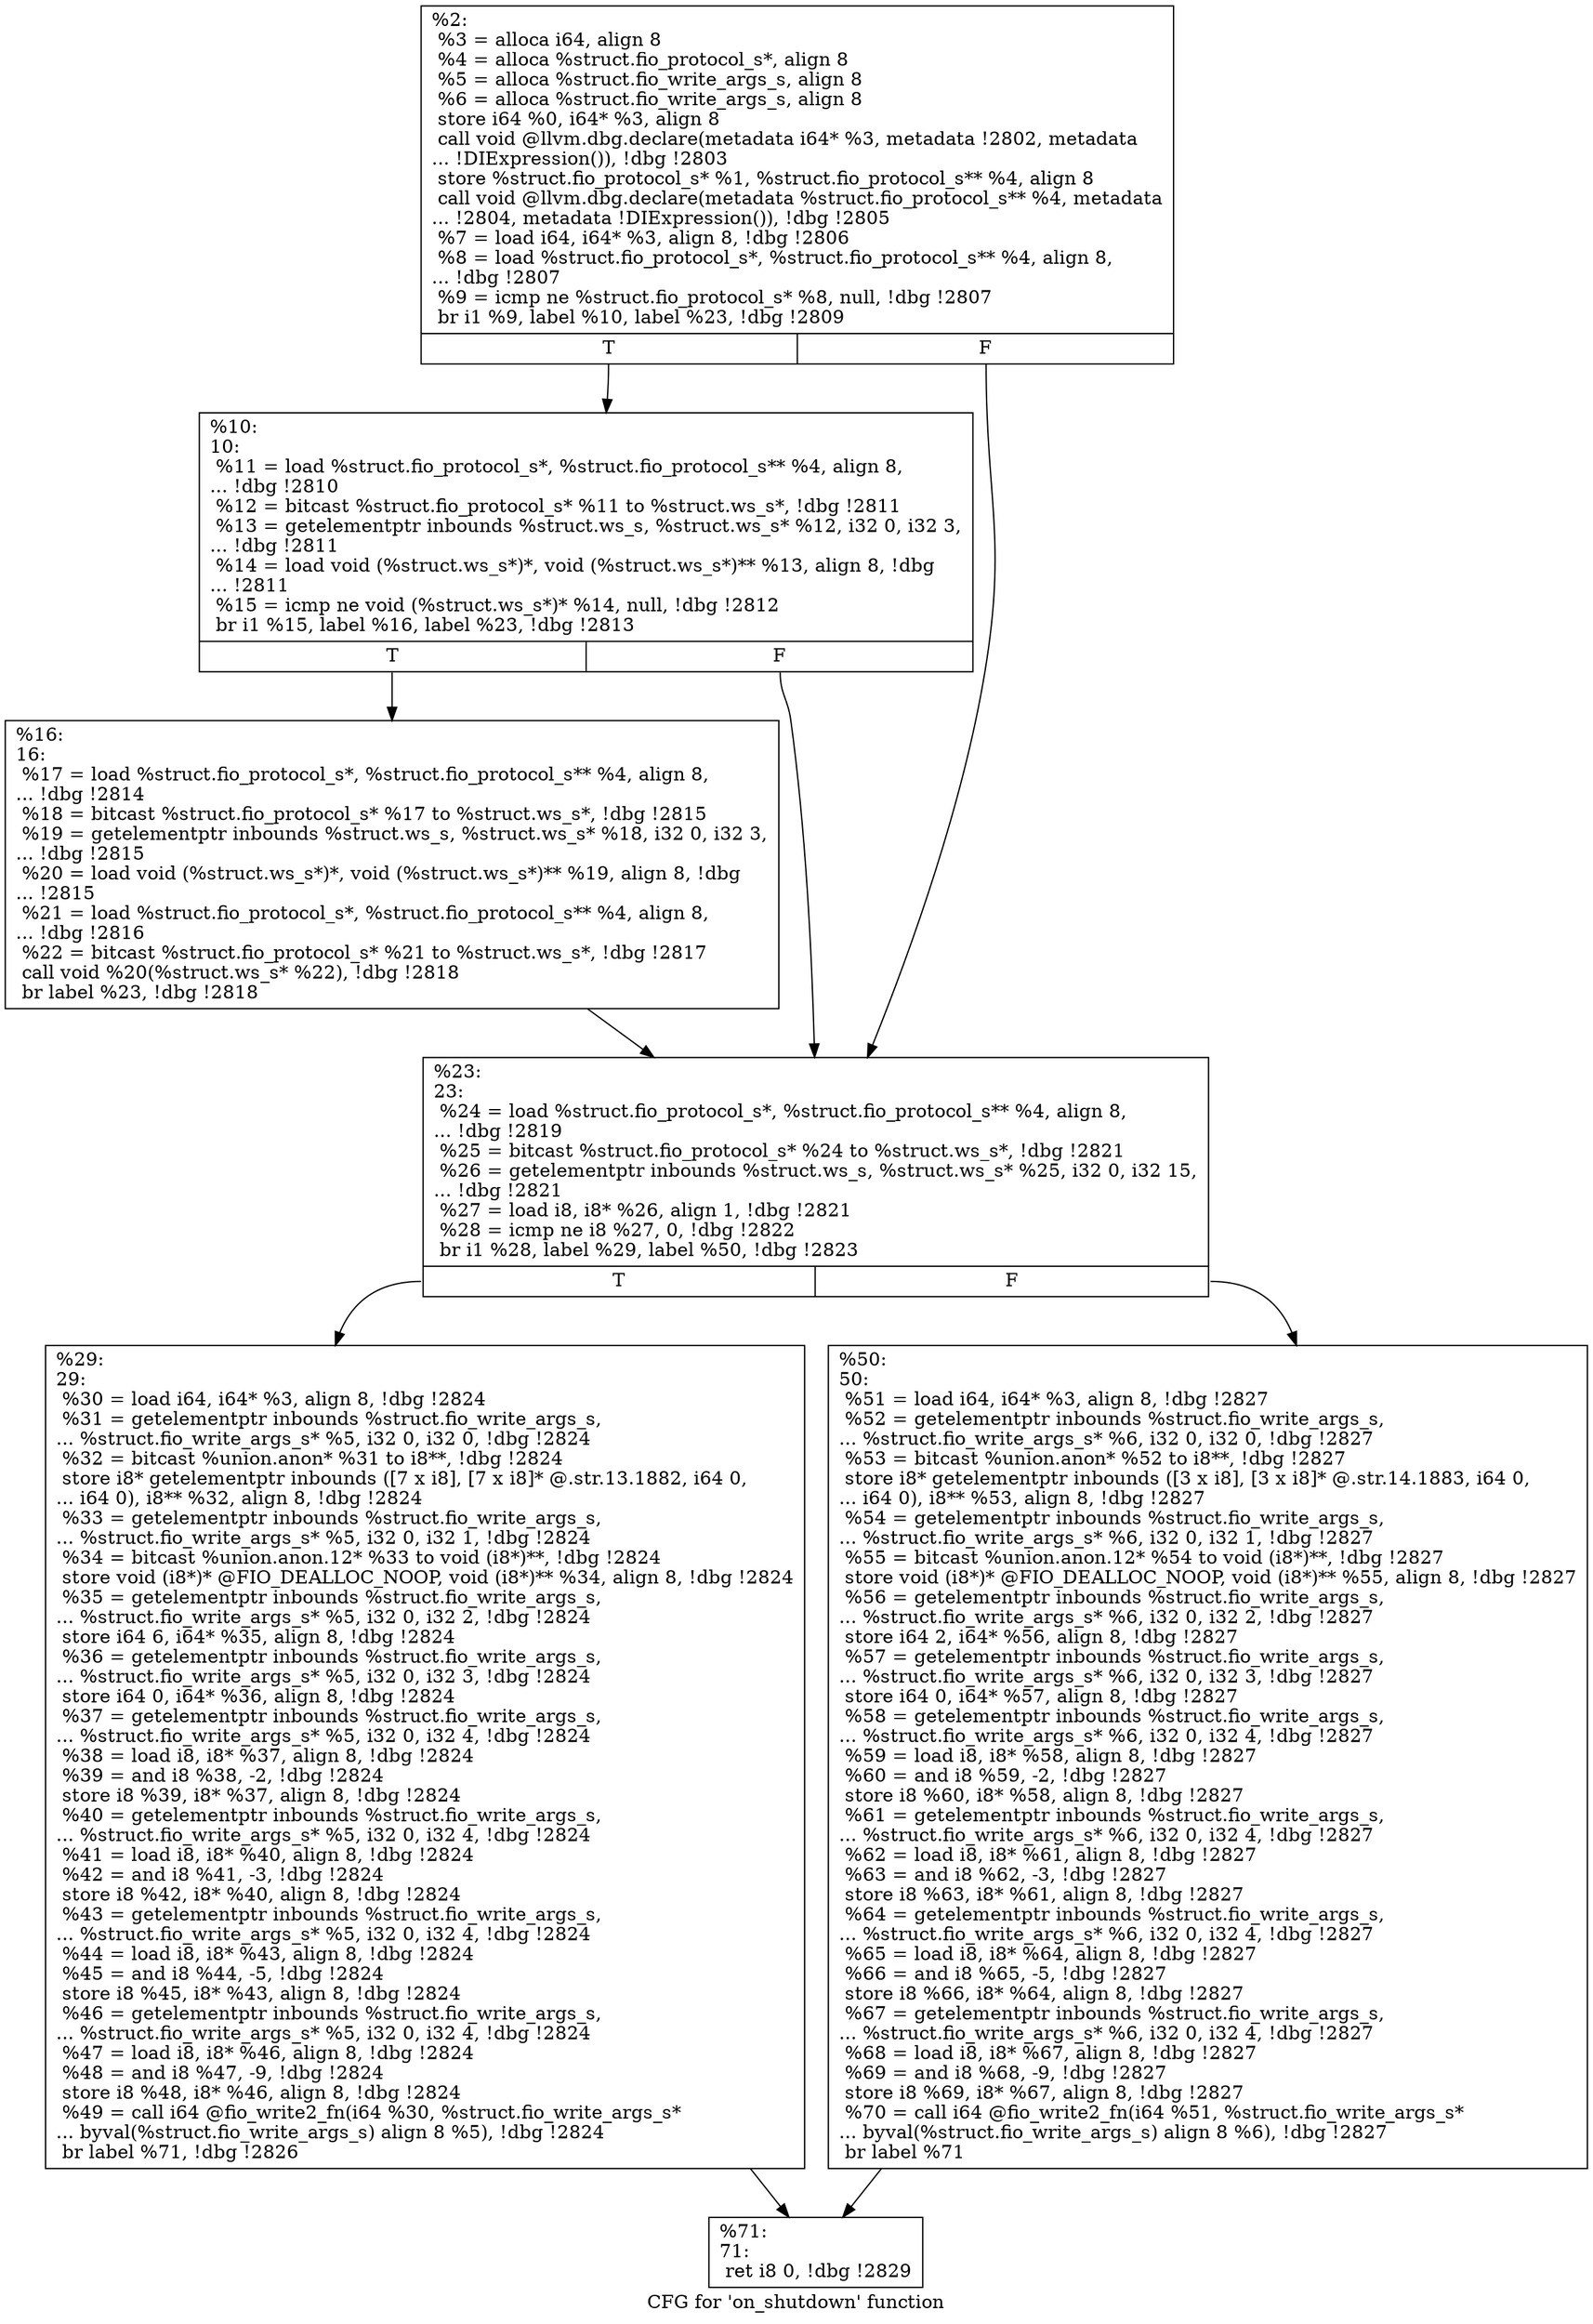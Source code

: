 digraph "CFG for 'on_shutdown' function" {
	label="CFG for 'on_shutdown' function";

	Node0x556852585000 [shape=record,label="{%2:\l  %3 = alloca i64, align 8\l  %4 = alloca %struct.fio_protocol_s*, align 8\l  %5 = alloca %struct.fio_write_args_s, align 8\l  %6 = alloca %struct.fio_write_args_s, align 8\l  store i64 %0, i64* %3, align 8\l  call void @llvm.dbg.declare(metadata i64* %3, metadata !2802, metadata\l... !DIExpression()), !dbg !2803\l  store %struct.fio_protocol_s* %1, %struct.fio_protocol_s** %4, align 8\l  call void @llvm.dbg.declare(metadata %struct.fio_protocol_s** %4, metadata\l... !2804, metadata !DIExpression()), !dbg !2805\l  %7 = load i64, i64* %3, align 8, !dbg !2806\l  %8 = load %struct.fio_protocol_s*, %struct.fio_protocol_s** %4, align 8,\l... !dbg !2807\l  %9 = icmp ne %struct.fio_protocol_s* %8, null, !dbg !2807\l  br i1 %9, label %10, label %23, !dbg !2809\l|{<s0>T|<s1>F}}"];
	Node0x556852585000:s0 -> Node0x556852587b50;
	Node0x556852585000:s1 -> Node0x556852587bf0;
	Node0x556852587b50 [shape=record,label="{%10:\l10:                                               \l  %11 = load %struct.fio_protocol_s*, %struct.fio_protocol_s** %4, align 8,\l... !dbg !2810\l  %12 = bitcast %struct.fio_protocol_s* %11 to %struct.ws_s*, !dbg !2811\l  %13 = getelementptr inbounds %struct.ws_s, %struct.ws_s* %12, i32 0, i32 3,\l... !dbg !2811\l  %14 = load void (%struct.ws_s*)*, void (%struct.ws_s*)** %13, align 8, !dbg\l... !2811\l  %15 = icmp ne void (%struct.ws_s*)* %14, null, !dbg !2812\l  br i1 %15, label %16, label %23, !dbg !2813\l|{<s0>T|<s1>F}}"];
	Node0x556852587b50:s0 -> Node0x556852587ba0;
	Node0x556852587b50:s1 -> Node0x556852587bf0;
	Node0x556852587ba0 [shape=record,label="{%16:\l16:                                               \l  %17 = load %struct.fio_protocol_s*, %struct.fio_protocol_s** %4, align 8,\l... !dbg !2814\l  %18 = bitcast %struct.fio_protocol_s* %17 to %struct.ws_s*, !dbg !2815\l  %19 = getelementptr inbounds %struct.ws_s, %struct.ws_s* %18, i32 0, i32 3,\l... !dbg !2815\l  %20 = load void (%struct.ws_s*)*, void (%struct.ws_s*)** %19, align 8, !dbg\l... !2815\l  %21 = load %struct.fio_protocol_s*, %struct.fio_protocol_s** %4, align 8,\l... !dbg !2816\l  %22 = bitcast %struct.fio_protocol_s* %21 to %struct.ws_s*, !dbg !2817\l  call void %20(%struct.ws_s* %22), !dbg !2818\l  br label %23, !dbg !2818\l}"];
	Node0x556852587ba0 -> Node0x556852587bf0;
	Node0x556852587bf0 [shape=record,label="{%23:\l23:                                               \l  %24 = load %struct.fio_protocol_s*, %struct.fio_protocol_s** %4, align 8,\l... !dbg !2819\l  %25 = bitcast %struct.fio_protocol_s* %24 to %struct.ws_s*, !dbg !2821\l  %26 = getelementptr inbounds %struct.ws_s, %struct.ws_s* %25, i32 0, i32 15,\l... !dbg !2821\l  %27 = load i8, i8* %26, align 1, !dbg !2821\l  %28 = icmp ne i8 %27, 0, !dbg !2822\l  br i1 %28, label %29, label %50, !dbg !2823\l|{<s0>T|<s1>F}}"];
	Node0x556852587bf0:s0 -> Node0x556852587c40;
	Node0x556852587bf0:s1 -> Node0x556852587c90;
	Node0x556852587c40 [shape=record,label="{%29:\l29:                                               \l  %30 = load i64, i64* %3, align 8, !dbg !2824\l  %31 = getelementptr inbounds %struct.fio_write_args_s,\l... %struct.fio_write_args_s* %5, i32 0, i32 0, !dbg !2824\l  %32 = bitcast %union.anon* %31 to i8**, !dbg !2824\l  store i8* getelementptr inbounds ([7 x i8], [7 x i8]* @.str.13.1882, i64 0,\l... i64 0), i8** %32, align 8, !dbg !2824\l  %33 = getelementptr inbounds %struct.fio_write_args_s,\l... %struct.fio_write_args_s* %5, i32 0, i32 1, !dbg !2824\l  %34 = bitcast %union.anon.12* %33 to void (i8*)**, !dbg !2824\l  store void (i8*)* @FIO_DEALLOC_NOOP, void (i8*)** %34, align 8, !dbg !2824\l  %35 = getelementptr inbounds %struct.fio_write_args_s,\l... %struct.fio_write_args_s* %5, i32 0, i32 2, !dbg !2824\l  store i64 6, i64* %35, align 8, !dbg !2824\l  %36 = getelementptr inbounds %struct.fio_write_args_s,\l... %struct.fio_write_args_s* %5, i32 0, i32 3, !dbg !2824\l  store i64 0, i64* %36, align 8, !dbg !2824\l  %37 = getelementptr inbounds %struct.fio_write_args_s,\l... %struct.fio_write_args_s* %5, i32 0, i32 4, !dbg !2824\l  %38 = load i8, i8* %37, align 8, !dbg !2824\l  %39 = and i8 %38, -2, !dbg !2824\l  store i8 %39, i8* %37, align 8, !dbg !2824\l  %40 = getelementptr inbounds %struct.fio_write_args_s,\l... %struct.fio_write_args_s* %5, i32 0, i32 4, !dbg !2824\l  %41 = load i8, i8* %40, align 8, !dbg !2824\l  %42 = and i8 %41, -3, !dbg !2824\l  store i8 %42, i8* %40, align 8, !dbg !2824\l  %43 = getelementptr inbounds %struct.fio_write_args_s,\l... %struct.fio_write_args_s* %5, i32 0, i32 4, !dbg !2824\l  %44 = load i8, i8* %43, align 8, !dbg !2824\l  %45 = and i8 %44, -5, !dbg !2824\l  store i8 %45, i8* %43, align 8, !dbg !2824\l  %46 = getelementptr inbounds %struct.fio_write_args_s,\l... %struct.fio_write_args_s* %5, i32 0, i32 4, !dbg !2824\l  %47 = load i8, i8* %46, align 8, !dbg !2824\l  %48 = and i8 %47, -9, !dbg !2824\l  store i8 %48, i8* %46, align 8, !dbg !2824\l  %49 = call i64 @fio_write2_fn(i64 %30, %struct.fio_write_args_s*\l... byval(%struct.fio_write_args_s) align 8 %5), !dbg !2824\l  br label %71, !dbg !2826\l}"];
	Node0x556852587c40 -> Node0x556852587ce0;
	Node0x556852587c90 [shape=record,label="{%50:\l50:                                               \l  %51 = load i64, i64* %3, align 8, !dbg !2827\l  %52 = getelementptr inbounds %struct.fio_write_args_s,\l... %struct.fio_write_args_s* %6, i32 0, i32 0, !dbg !2827\l  %53 = bitcast %union.anon* %52 to i8**, !dbg !2827\l  store i8* getelementptr inbounds ([3 x i8], [3 x i8]* @.str.14.1883, i64 0,\l... i64 0), i8** %53, align 8, !dbg !2827\l  %54 = getelementptr inbounds %struct.fio_write_args_s,\l... %struct.fio_write_args_s* %6, i32 0, i32 1, !dbg !2827\l  %55 = bitcast %union.anon.12* %54 to void (i8*)**, !dbg !2827\l  store void (i8*)* @FIO_DEALLOC_NOOP, void (i8*)** %55, align 8, !dbg !2827\l  %56 = getelementptr inbounds %struct.fio_write_args_s,\l... %struct.fio_write_args_s* %6, i32 0, i32 2, !dbg !2827\l  store i64 2, i64* %56, align 8, !dbg !2827\l  %57 = getelementptr inbounds %struct.fio_write_args_s,\l... %struct.fio_write_args_s* %6, i32 0, i32 3, !dbg !2827\l  store i64 0, i64* %57, align 8, !dbg !2827\l  %58 = getelementptr inbounds %struct.fio_write_args_s,\l... %struct.fio_write_args_s* %6, i32 0, i32 4, !dbg !2827\l  %59 = load i8, i8* %58, align 8, !dbg !2827\l  %60 = and i8 %59, -2, !dbg !2827\l  store i8 %60, i8* %58, align 8, !dbg !2827\l  %61 = getelementptr inbounds %struct.fio_write_args_s,\l... %struct.fio_write_args_s* %6, i32 0, i32 4, !dbg !2827\l  %62 = load i8, i8* %61, align 8, !dbg !2827\l  %63 = and i8 %62, -3, !dbg !2827\l  store i8 %63, i8* %61, align 8, !dbg !2827\l  %64 = getelementptr inbounds %struct.fio_write_args_s,\l... %struct.fio_write_args_s* %6, i32 0, i32 4, !dbg !2827\l  %65 = load i8, i8* %64, align 8, !dbg !2827\l  %66 = and i8 %65, -5, !dbg !2827\l  store i8 %66, i8* %64, align 8, !dbg !2827\l  %67 = getelementptr inbounds %struct.fio_write_args_s,\l... %struct.fio_write_args_s* %6, i32 0, i32 4, !dbg !2827\l  %68 = load i8, i8* %67, align 8, !dbg !2827\l  %69 = and i8 %68, -9, !dbg !2827\l  store i8 %69, i8* %67, align 8, !dbg !2827\l  %70 = call i64 @fio_write2_fn(i64 %51, %struct.fio_write_args_s*\l... byval(%struct.fio_write_args_s) align 8 %6), !dbg !2827\l  br label %71\l}"];
	Node0x556852587c90 -> Node0x556852587ce0;
	Node0x556852587ce0 [shape=record,label="{%71:\l71:                                               \l  ret i8 0, !dbg !2829\l}"];
}
